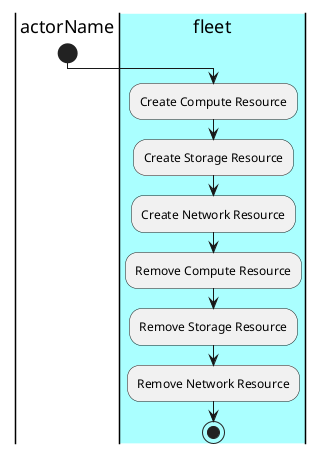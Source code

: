@startuml
|actorName|
start
|#aaffff|fleet|
:Create Compute Resource;
:Create Storage Resource;
:Create Network Resource;
:Remove Compute Resource;
:Remove Storage Resource;
:Remove Network Resource;
stop
@enduml
